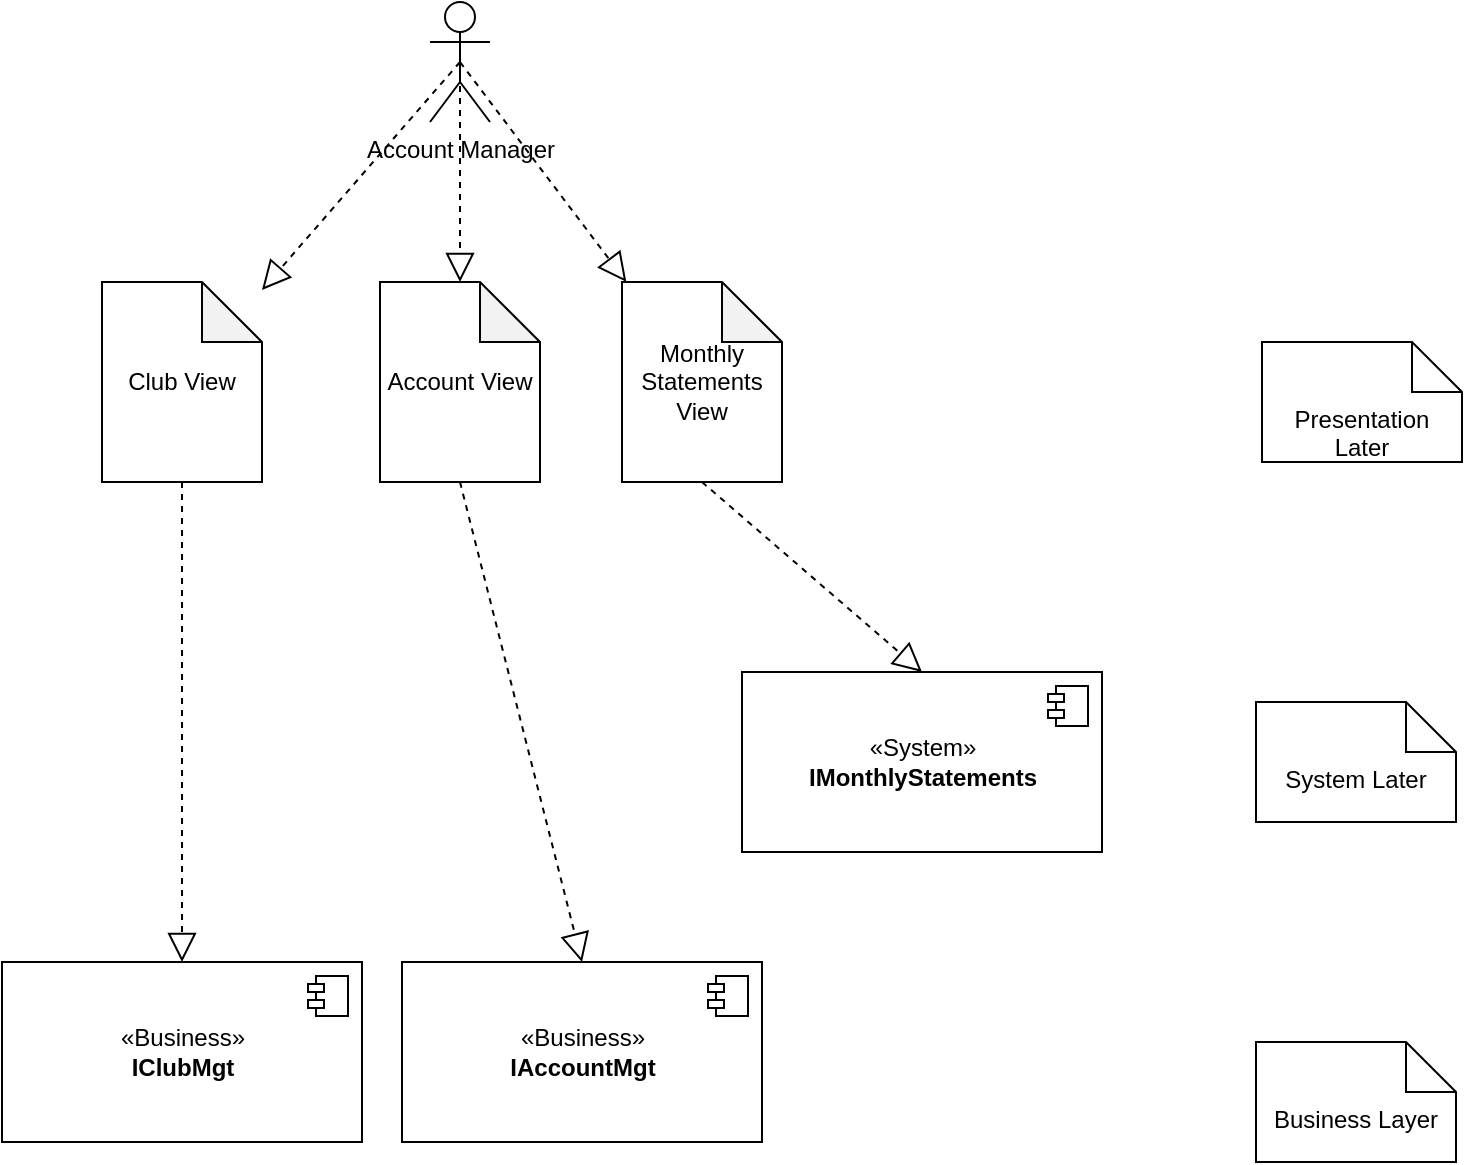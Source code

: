 <mxfile version="20.7.4" type="device"><diagram id="2lRzuFZAE04d8iuZ87Fz" name="Page-1"><mxGraphModel dx="1207" dy="774" grid="1" gridSize="10" guides="1" tooltips="1" connect="1" arrows="1" fold="1" page="1" pageScale="1" pageWidth="827" pageHeight="1169" math="0" shadow="0"><root><mxCell id="0"/><mxCell id="1" parent="0"/><mxCell id="hFCzMg5fC3_Snv5ClFtY-1" value="Account Manager&lt;br&gt;" style="shape=umlActor;verticalLabelPosition=bottom;verticalAlign=top;html=1;" vertex="1" parent="1"><mxGeometry x="414" y="40" width="30" height="60" as="geometry"/></mxCell><mxCell id="hFCzMg5fC3_Snv5ClFtY-5" value="Presentation Later&lt;br&gt;" style="shape=note2;boundedLbl=1;whiteSpace=wrap;html=1;size=25;verticalAlign=top;align=center;" vertex="1" parent="1"><mxGeometry x="830" y="210" width="100" height="60" as="geometry"/></mxCell><mxCell id="hFCzMg5fC3_Snv5ClFtY-6" value="Club View" style="shape=note;whiteSpace=wrap;html=1;backgroundOutline=1;darkOpacity=0.05;" vertex="1" parent="1"><mxGeometry x="250" y="180" width="80" height="100" as="geometry"/></mxCell><mxCell id="hFCzMg5fC3_Snv5ClFtY-7" value="Monthly Statements View" style="shape=note;whiteSpace=wrap;html=1;backgroundOutline=1;darkOpacity=0.05;" vertex="1" parent="1"><mxGeometry x="510" y="180" width="80" height="100" as="geometry"/></mxCell><mxCell id="hFCzMg5fC3_Snv5ClFtY-12" value="" style="endArrow=block;dashed=1;endFill=0;endSize=12;html=1;rounded=0;exitX=0.5;exitY=0.5;exitDx=0;exitDy=0;exitPerimeter=0;" edge="1" parent="1" source="hFCzMg5fC3_Snv5ClFtY-1" target="hFCzMg5fC3_Snv5ClFtY-6"><mxGeometry width="160" relative="1" as="geometry"><mxPoint x="390" y="90" as="sourcePoint"/><mxPoint x="490" y="340" as="targetPoint"/></mxGeometry></mxCell><mxCell id="hFCzMg5fC3_Snv5ClFtY-13" value="" style="endArrow=block;dashed=1;endFill=0;endSize=12;html=1;rounded=0;exitX=0.5;exitY=0.5;exitDx=0;exitDy=0;exitPerimeter=0;" edge="1" parent="1" source="hFCzMg5fC3_Snv5ClFtY-1" target="hFCzMg5fC3_Snv5ClFtY-7"><mxGeometry width="160" relative="1" as="geometry"><mxPoint x="400" y="100" as="sourcePoint"/><mxPoint x="335.714" y="190" as="targetPoint"/></mxGeometry></mxCell><mxCell id="hFCzMg5fC3_Snv5ClFtY-14" value="Account View" style="shape=note;whiteSpace=wrap;html=1;backgroundOutline=1;darkOpacity=0.05;" vertex="1" parent="1"><mxGeometry x="389" y="180" width="80" height="100" as="geometry"/></mxCell><mxCell id="hFCzMg5fC3_Snv5ClFtY-15" value="" style="endArrow=block;dashed=1;endFill=0;endSize=12;html=1;rounded=0;exitX=0.5;exitY=0.5;exitDx=0;exitDy=0;exitPerimeter=0;entryX=0.5;entryY=0;entryDx=0;entryDy=0;entryPerimeter=0;" edge="1" parent="1" source="hFCzMg5fC3_Snv5ClFtY-1" target="hFCzMg5fC3_Snv5ClFtY-14"><mxGeometry width="160" relative="1" as="geometry"><mxPoint x="330" y="340" as="sourcePoint"/><mxPoint x="490" y="340" as="targetPoint"/></mxGeometry></mxCell><mxCell id="hFCzMg5fC3_Snv5ClFtY-16" value="System&amp;nbsp;Later" style="shape=note2;boundedLbl=1;whiteSpace=wrap;html=1;size=25;verticalAlign=top;align=center;" vertex="1" parent="1"><mxGeometry x="827" y="390" width="100" height="60" as="geometry"/></mxCell><mxCell id="hFCzMg5fC3_Snv5ClFtY-17" value="Business Layer" style="shape=note2;boundedLbl=1;whiteSpace=wrap;html=1;size=25;verticalAlign=top;align=center;" vertex="1" parent="1"><mxGeometry x="827" y="560" width="100" height="60" as="geometry"/></mxCell><mxCell id="hFCzMg5fC3_Snv5ClFtY-18" value="«System»&lt;br&gt;&lt;b&gt;IMonthlyStatements&lt;/b&gt;" style="html=1;dropTarget=0;" vertex="1" parent="1"><mxGeometry x="570" y="375" width="180" height="90" as="geometry"/></mxCell><mxCell id="hFCzMg5fC3_Snv5ClFtY-19" value="" style="shape=module;jettyWidth=8;jettyHeight=4;" vertex="1" parent="hFCzMg5fC3_Snv5ClFtY-18"><mxGeometry x="1" width="20" height="20" relative="1" as="geometry"><mxPoint x="-27" y="7" as="offset"/></mxGeometry></mxCell><mxCell id="hFCzMg5fC3_Snv5ClFtY-20" value="" style="endArrow=block;dashed=1;endFill=0;endSize=12;html=1;rounded=0;exitX=0.5;exitY=1;exitDx=0;exitDy=0;exitPerimeter=0;entryX=0.5;entryY=0;entryDx=0;entryDy=0;" edge="1" parent="1" source="hFCzMg5fC3_Snv5ClFtY-7" target="hFCzMg5fC3_Snv5ClFtY-18"><mxGeometry width="160" relative="1" as="geometry"><mxPoint x="310" y="350" as="sourcePoint"/><mxPoint x="470" y="350" as="targetPoint"/></mxGeometry></mxCell><mxCell id="hFCzMg5fC3_Snv5ClFtY-21" value="«Business»&lt;br&gt;&lt;b&gt;IAccountMgt&lt;/b&gt;" style="html=1;dropTarget=0;" vertex="1" parent="1"><mxGeometry x="400" y="520" width="180" height="90" as="geometry"/></mxCell><mxCell id="hFCzMg5fC3_Snv5ClFtY-22" value="" style="shape=module;jettyWidth=8;jettyHeight=4;" vertex="1" parent="hFCzMg5fC3_Snv5ClFtY-21"><mxGeometry x="1" width="20" height="20" relative="1" as="geometry"><mxPoint x="-27" y="7" as="offset"/></mxGeometry></mxCell><mxCell id="hFCzMg5fC3_Snv5ClFtY-23" value="" style="endArrow=block;dashed=1;endFill=0;endSize=12;html=1;rounded=0;entryX=0.5;entryY=0;entryDx=0;entryDy=0;exitX=0.5;exitY=1;exitDx=0;exitDy=0;exitPerimeter=0;" edge="1" parent="1" source="hFCzMg5fC3_Snv5ClFtY-14" target="hFCzMg5fC3_Snv5ClFtY-21"><mxGeometry width="160" relative="1" as="geometry"><mxPoint x="310" y="350" as="sourcePoint"/><mxPoint x="470" y="350" as="targetPoint"/></mxGeometry></mxCell><mxCell id="hFCzMg5fC3_Snv5ClFtY-24" value="«Business»&lt;br&gt;&lt;b&gt;IClubMgt&lt;/b&gt;" style="html=1;dropTarget=0;" vertex="1" parent="1"><mxGeometry x="200" y="520" width="180" height="90" as="geometry"/></mxCell><mxCell id="hFCzMg5fC3_Snv5ClFtY-25" value="" style="shape=module;jettyWidth=8;jettyHeight=4;" vertex="1" parent="hFCzMg5fC3_Snv5ClFtY-24"><mxGeometry x="1" width="20" height="20" relative="1" as="geometry"><mxPoint x="-27" y="7" as="offset"/></mxGeometry></mxCell><mxCell id="hFCzMg5fC3_Snv5ClFtY-26" value="" style="endArrow=block;dashed=1;endFill=0;endSize=12;html=1;rounded=0;exitX=0.5;exitY=1;exitDx=0;exitDy=0;exitPerimeter=0;entryX=0.5;entryY=0;entryDx=0;entryDy=0;" edge="1" parent="1" source="hFCzMg5fC3_Snv5ClFtY-6" target="hFCzMg5fC3_Snv5ClFtY-24"><mxGeometry width="160" relative="1" as="geometry"><mxPoint x="310" y="350" as="sourcePoint"/><mxPoint x="470" y="350" as="targetPoint"/></mxGeometry></mxCell></root></mxGraphModel></diagram></mxfile>